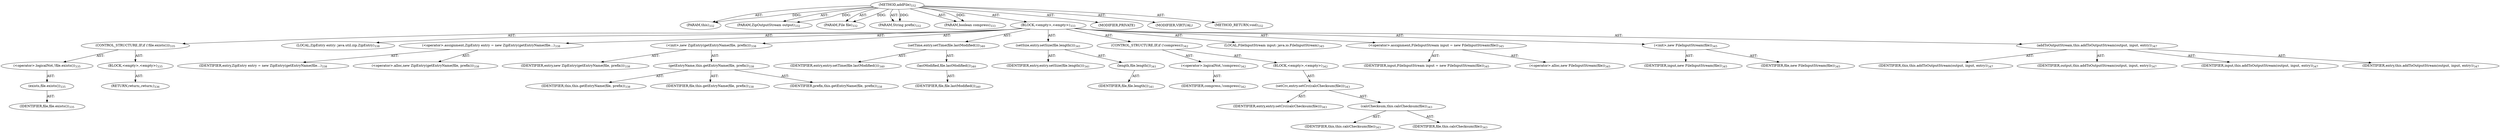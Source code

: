 digraph "addFile" {  
"111669149707" [label = <(METHOD,addFile)<SUB>332</SUB>> ]
"115964116999" [label = <(PARAM,this)<SUB>332</SUB>> ]
"115964117019" [label = <(PARAM,ZipOutputStream output)<SUB>332</SUB>> ]
"115964117020" [label = <(PARAM,File file)<SUB>332</SUB>> ]
"115964117021" [label = <(PARAM,String prefix)<SUB>332</SUB>> ]
"115964117022" [label = <(PARAM,boolean compress)<SUB>333</SUB>> ]
"25769803829" [label = <(BLOCK,&lt;empty&gt;,&lt;empty&gt;)<SUB>333</SUB>> ]
"47244640298" [label = <(CONTROL_STRUCTURE,IF,if (!file.exists()))<SUB>335</SUB>> ]
"30064771247" [label = <(&lt;operator&gt;.logicalNot,!file.exists())<SUB>335</SUB>> ]
"30064771248" [label = <(exists,file.exists())<SUB>335</SUB>> ]
"68719476916" [label = <(IDENTIFIER,file,file.exists())<SUB>335</SUB>> ]
"25769803830" [label = <(BLOCK,&lt;empty&gt;,&lt;empty&gt;)<SUB>335</SUB>> ]
"146028888072" [label = <(RETURN,return;,return;)<SUB>336</SUB>> ]
"94489280540" [label = <(LOCAL,ZipEntry entry: java.util.zip.ZipEntry)<SUB>338</SUB>> ]
"30064771249" [label = <(&lt;operator&gt;.assignment,ZipEntry entry = new ZipEntry(getEntryName(file...)<SUB>338</SUB>> ]
"68719476917" [label = <(IDENTIFIER,entry,ZipEntry entry = new ZipEntry(getEntryName(file...)<SUB>338</SUB>> ]
"30064771250" [label = <(&lt;operator&gt;.alloc,new ZipEntry(getEntryName(file, prefix)))<SUB>338</SUB>> ]
"30064771251" [label = <(&lt;init&gt;,new ZipEntry(getEntryName(file, prefix)))<SUB>338</SUB>> ]
"68719476918" [label = <(IDENTIFIER,entry,new ZipEntry(getEntryName(file, prefix)))<SUB>338</SUB>> ]
"30064771252" [label = <(getEntryName,this.getEntryName(file, prefix))<SUB>338</SUB>> ]
"68719476747" [label = <(IDENTIFIER,this,this.getEntryName(file, prefix))<SUB>338</SUB>> ]
"68719476919" [label = <(IDENTIFIER,file,this.getEntryName(file, prefix))<SUB>338</SUB>> ]
"68719476920" [label = <(IDENTIFIER,prefix,this.getEntryName(file, prefix))<SUB>338</SUB>> ]
"30064771253" [label = <(setTime,entry.setTime(file.lastModified()))<SUB>340</SUB>> ]
"68719476921" [label = <(IDENTIFIER,entry,entry.setTime(file.lastModified()))<SUB>340</SUB>> ]
"30064771254" [label = <(lastModified,file.lastModified())<SUB>340</SUB>> ]
"68719476922" [label = <(IDENTIFIER,file,file.lastModified())<SUB>340</SUB>> ]
"30064771255" [label = <(setSize,entry.setSize(file.length()))<SUB>341</SUB>> ]
"68719476923" [label = <(IDENTIFIER,entry,entry.setSize(file.length()))<SUB>341</SUB>> ]
"30064771256" [label = <(length,file.length())<SUB>341</SUB>> ]
"68719476924" [label = <(IDENTIFIER,file,file.length())<SUB>341</SUB>> ]
"47244640299" [label = <(CONTROL_STRUCTURE,IF,if (!compress))<SUB>342</SUB>> ]
"30064771257" [label = <(&lt;operator&gt;.logicalNot,!compress)<SUB>342</SUB>> ]
"68719476925" [label = <(IDENTIFIER,compress,!compress)<SUB>342</SUB>> ]
"25769803831" [label = <(BLOCK,&lt;empty&gt;,&lt;empty&gt;)<SUB>342</SUB>> ]
"30064771258" [label = <(setCrc,entry.setCrc(calcChecksum(file)))<SUB>343</SUB>> ]
"68719476926" [label = <(IDENTIFIER,entry,entry.setCrc(calcChecksum(file)))<SUB>343</SUB>> ]
"30064771259" [label = <(calcChecksum,this.calcChecksum(file))<SUB>343</SUB>> ]
"68719476748" [label = <(IDENTIFIER,this,this.calcChecksum(file))<SUB>343</SUB>> ]
"68719476927" [label = <(IDENTIFIER,file,this.calcChecksum(file))<SUB>343</SUB>> ]
"94489280541" [label = <(LOCAL,FileInputStream input: java.io.FileInputStream)<SUB>345</SUB>> ]
"30064771260" [label = <(&lt;operator&gt;.assignment,FileInputStream input = new FileInputStream(file))<SUB>345</SUB>> ]
"68719476928" [label = <(IDENTIFIER,input,FileInputStream input = new FileInputStream(file))<SUB>345</SUB>> ]
"30064771261" [label = <(&lt;operator&gt;.alloc,new FileInputStream(file))<SUB>345</SUB>> ]
"30064771262" [label = <(&lt;init&gt;,new FileInputStream(file))<SUB>345</SUB>> ]
"68719476929" [label = <(IDENTIFIER,input,new FileInputStream(file))<SUB>345</SUB>> ]
"68719476930" [label = <(IDENTIFIER,file,new FileInputStream(file))<SUB>345</SUB>> ]
"30064771263" [label = <(addToOutputStream,this.addToOutputStream(output, input, entry))<SUB>347</SUB>> ]
"68719476749" [label = <(IDENTIFIER,this,this.addToOutputStream(output, input, entry))<SUB>347</SUB>> ]
"68719476931" [label = <(IDENTIFIER,output,this.addToOutputStream(output, input, entry))<SUB>347</SUB>> ]
"68719476932" [label = <(IDENTIFIER,input,this.addToOutputStream(output, input, entry))<SUB>347</SUB>> ]
"68719476933" [label = <(IDENTIFIER,entry,this.addToOutputStream(output, input, entry))<SUB>347</SUB>> ]
"133143986198" [label = <(MODIFIER,PRIVATE)> ]
"133143986199" [label = <(MODIFIER,VIRTUAL)> ]
"128849018891" [label = <(METHOD_RETURN,void)<SUB>332</SUB>> ]
  "111669149707" -> "115964116999"  [ label = "AST: "] 
  "111669149707" -> "115964117019"  [ label = "AST: "] 
  "111669149707" -> "115964117020"  [ label = "AST: "] 
  "111669149707" -> "115964117021"  [ label = "AST: "] 
  "111669149707" -> "115964117022"  [ label = "AST: "] 
  "111669149707" -> "25769803829"  [ label = "AST: "] 
  "111669149707" -> "133143986198"  [ label = "AST: "] 
  "111669149707" -> "133143986199"  [ label = "AST: "] 
  "111669149707" -> "128849018891"  [ label = "AST: "] 
  "25769803829" -> "47244640298"  [ label = "AST: "] 
  "25769803829" -> "94489280540"  [ label = "AST: "] 
  "25769803829" -> "30064771249"  [ label = "AST: "] 
  "25769803829" -> "30064771251"  [ label = "AST: "] 
  "25769803829" -> "30064771253"  [ label = "AST: "] 
  "25769803829" -> "30064771255"  [ label = "AST: "] 
  "25769803829" -> "47244640299"  [ label = "AST: "] 
  "25769803829" -> "94489280541"  [ label = "AST: "] 
  "25769803829" -> "30064771260"  [ label = "AST: "] 
  "25769803829" -> "30064771262"  [ label = "AST: "] 
  "25769803829" -> "30064771263"  [ label = "AST: "] 
  "47244640298" -> "30064771247"  [ label = "AST: "] 
  "47244640298" -> "25769803830"  [ label = "AST: "] 
  "30064771247" -> "30064771248"  [ label = "AST: "] 
  "30064771248" -> "68719476916"  [ label = "AST: "] 
  "25769803830" -> "146028888072"  [ label = "AST: "] 
  "30064771249" -> "68719476917"  [ label = "AST: "] 
  "30064771249" -> "30064771250"  [ label = "AST: "] 
  "30064771251" -> "68719476918"  [ label = "AST: "] 
  "30064771251" -> "30064771252"  [ label = "AST: "] 
  "30064771252" -> "68719476747"  [ label = "AST: "] 
  "30064771252" -> "68719476919"  [ label = "AST: "] 
  "30064771252" -> "68719476920"  [ label = "AST: "] 
  "30064771253" -> "68719476921"  [ label = "AST: "] 
  "30064771253" -> "30064771254"  [ label = "AST: "] 
  "30064771254" -> "68719476922"  [ label = "AST: "] 
  "30064771255" -> "68719476923"  [ label = "AST: "] 
  "30064771255" -> "30064771256"  [ label = "AST: "] 
  "30064771256" -> "68719476924"  [ label = "AST: "] 
  "47244640299" -> "30064771257"  [ label = "AST: "] 
  "47244640299" -> "25769803831"  [ label = "AST: "] 
  "30064771257" -> "68719476925"  [ label = "AST: "] 
  "25769803831" -> "30064771258"  [ label = "AST: "] 
  "30064771258" -> "68719476926"  [ label = "AST: "] 
  "30064771258" -> "30064771259"  [ label = "AST: "] 
  "30064771259" -> "68719476748"  [ label = "AST: "] 
  "30064771259" -> "68719476927"  [ label = "AST: "] 
  "30064771260" -> "68719476928"  [ label = "AST: "] 
  "30064771260" -> "30064771261"  [ label = "AST: "] 
  "30064771262" -> "68719476929"  [ label = "AST: "] 
  "30064771262" -> "68719476930"  [ label = "AST: "] 
  "30064771263" -> "68719476749"  [ label = "AST: "] 
  "30064771263" -> "68719476931"  [ label = "AST: "] 
  "30064771263" -> "68719476932"  [ label = "AST: "] 
  "30064771263" -> "68719476933"  [ label = "AST: "] 
  "111669149707" -> "115964116999"  [ label = "DDG: "] 
  "111669149707" -> "115964117019"  [ label = "DDG: "] 
  "111669149707" -> "115964117020"  [ label = "DDG: "] 
  "111669149707" -> "115964117021"  [ label = "DDG: "] 
  "111669149707" -> "115964117022"  [ label = "DDG: "] 
}

